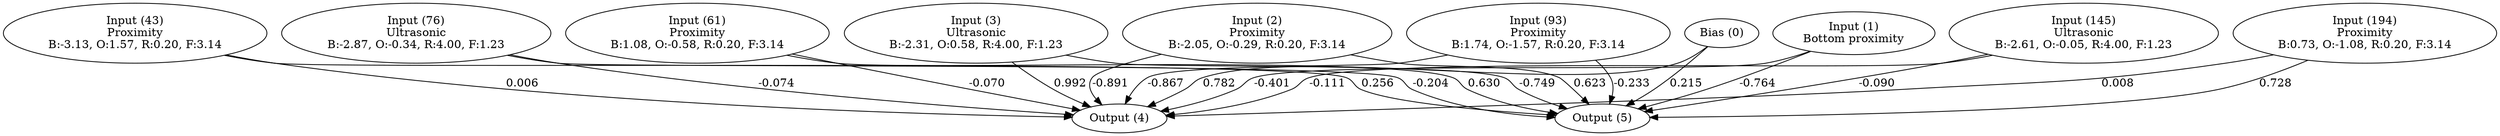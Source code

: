 digraph G {
  0 [ label="Bias (0)" ];
  1 [ label="Input (1)\nBottom proximity" ];
  2 [ label="Input (2)\nProximity\nB:-2.05, O:-0.29, R:0.20, F:3.14" ];
  3 [ label="Input (3)\nUltrasonic\nB:-2.31, O:0.58, R:4.00, F:1.23" ];
  43 [ label="Input (43)\nProximity\nB:-3.13, O:1.57, R:0.20, F:3.14" ];
  61 [ label="Input (61)\nProximity\nB:1.08, O:-0.58, R:0.20, F:3.14" ];
  76 [ label="Input (76)\nUltrasonic\nB:-2.87, O:-0.34, R:4.00, F:1.23" ];
  93 [ label="Input (93)\nProximity\nB:1.74, O:-1.57, R:0.20, F:3.14" ];
  145 [ label="Input (145)\nUltrasonic\nB:-2.61, O:-0.05, R:4.00, F:1.23" ];
  194 [ label="Input (194)\nProximity\nB:0.73, O:-1.08, R:0.20, F:3.14" ];
  4 [ label="Output (4)" ];
  5 [ label="Output (5)" ];
  { rank=same 0 1 2 3 43 61 76 93 145 194 }
  { rank=same 4 5 }
  0 -> 4 [ label="0.782" ];
  0 -> 5 [ label="0.215" ];
  1 -> 4 [ label="-0.401" ];
  1 -> 5 [ label="-0.764" ];
  2 -> 4 [ label="-0.891" ];
  2 -> 5 [ label="0.623" ];
  3 -> 4 [ label="0.992" ];
  3 -> 5 [ label="-0.749" ];
  43 -> 4 [ label="0.006" ];
  43 -> 5 [ label="0.256" ];
  61 -> 4 [ label="-0.070" ];
  61 -> 5 [ label="0.630" ];
  76 -> 4 [ label="-0.074" ];
  76 -> 5 [ label="-0.204" ];
  93 -> 4 [ label="-0.867" ];
  93 -> 5 [ label="-0.233" ];
  145 -> 4 [ label="-0.111" ];
  145 -> 5 [ label="-0.090" ];
  194 -> 4 [ label="0.008" ];
  194 -> 5 [ label="0.728" ];
}
